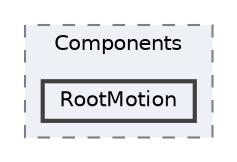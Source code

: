 digraph "external/spine-runtimes/spine-unity/Assets/Spine/Runtime/spine-unity/Components/RootMotion"
{
 // LATEX_PDF_SIZE
  bgcolor="transparent";
  edge [fontname=Helvetica,fontsize=10,labelfontname=Helvetica,labelfontsize=10];
  node [fontname=Helvetica,fontsize=10,shape=box,height=0.2,width=0.4];
  compound=true
  subgraph clusterdir_c3b4a8434a7616bb484d8d1ccb2a6b81 {
    graph [ bgcolor="#edf0f7", pencolor="grey50", label="Components", fontname=Helvetica,fontsize=10 style="filled,dashed", URL="dir_c3b4a8434a7616bb484d8d1ccb2a6b81.html",tooltip=""]
  dir_5b7b299f5b2505635cd5db3fe947ea58 [label="RootMotion", fillcolor="#edf0f7", color="grey25", style="filled,bold", URL="dir_5b7b299f5b2505635cd5db3fe947ea58.html",tooltip=""];
  }
}
